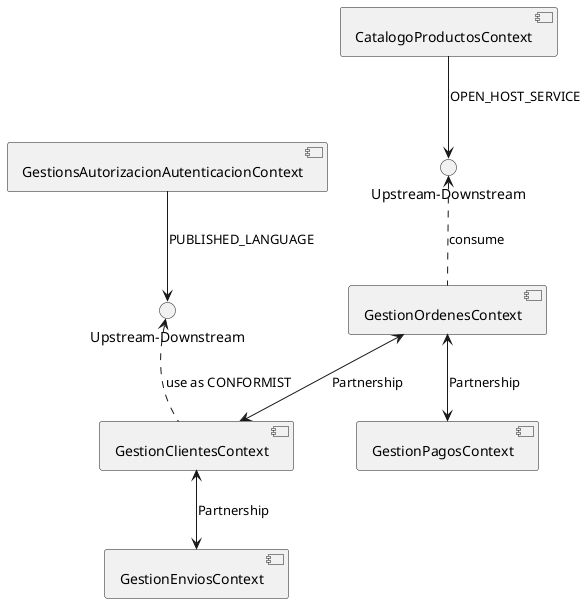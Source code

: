 @startuml

skinparam componentStyle uml2

component [GestionOrdenesContext]
component [GestionEnviosContext]
component [GestionClientesContext]
component [GestionPagosContext]
component [GestionsAutorizacionAutenticacionContext]
component [CatalogoProductosContext]

[GestionClientesContext]<-->[GestionEnviosContext] : Partnership

[GestionOrdenesContext]<-->[GestionClientesContext] : Partnership

[GestionOrdenesContext]<-->[GestionPagosContext] : Partnership

interface "Upstream-Downstream" as GestionClientesContext_to_GestionsAutorizacionAutenticacionContext
[GestionsAutorizacionAutenticacionContext] --> GestionClientesContext_to_GestionsAutorizacionAutenticacionContext : PUBLISHED_LANGUAGE
GestionClientesContext_to_GestionsAutorizacionAutenticacionContext <.. [GestionClientesContext] : use as CONFORMIST

interface "Upstream-Downstream" as GestionOrdenesContext_to_CatalogoProductosContext
[CatalogoProductosContext] --> GestionOrdenesContext_to_CatalogoProductosContext : OPEN_HOST_SERVICE
GestionOrdenesContext_to_CatalogoProductosContext <.. [GestionOrdenesContext] : consume



@enduml
